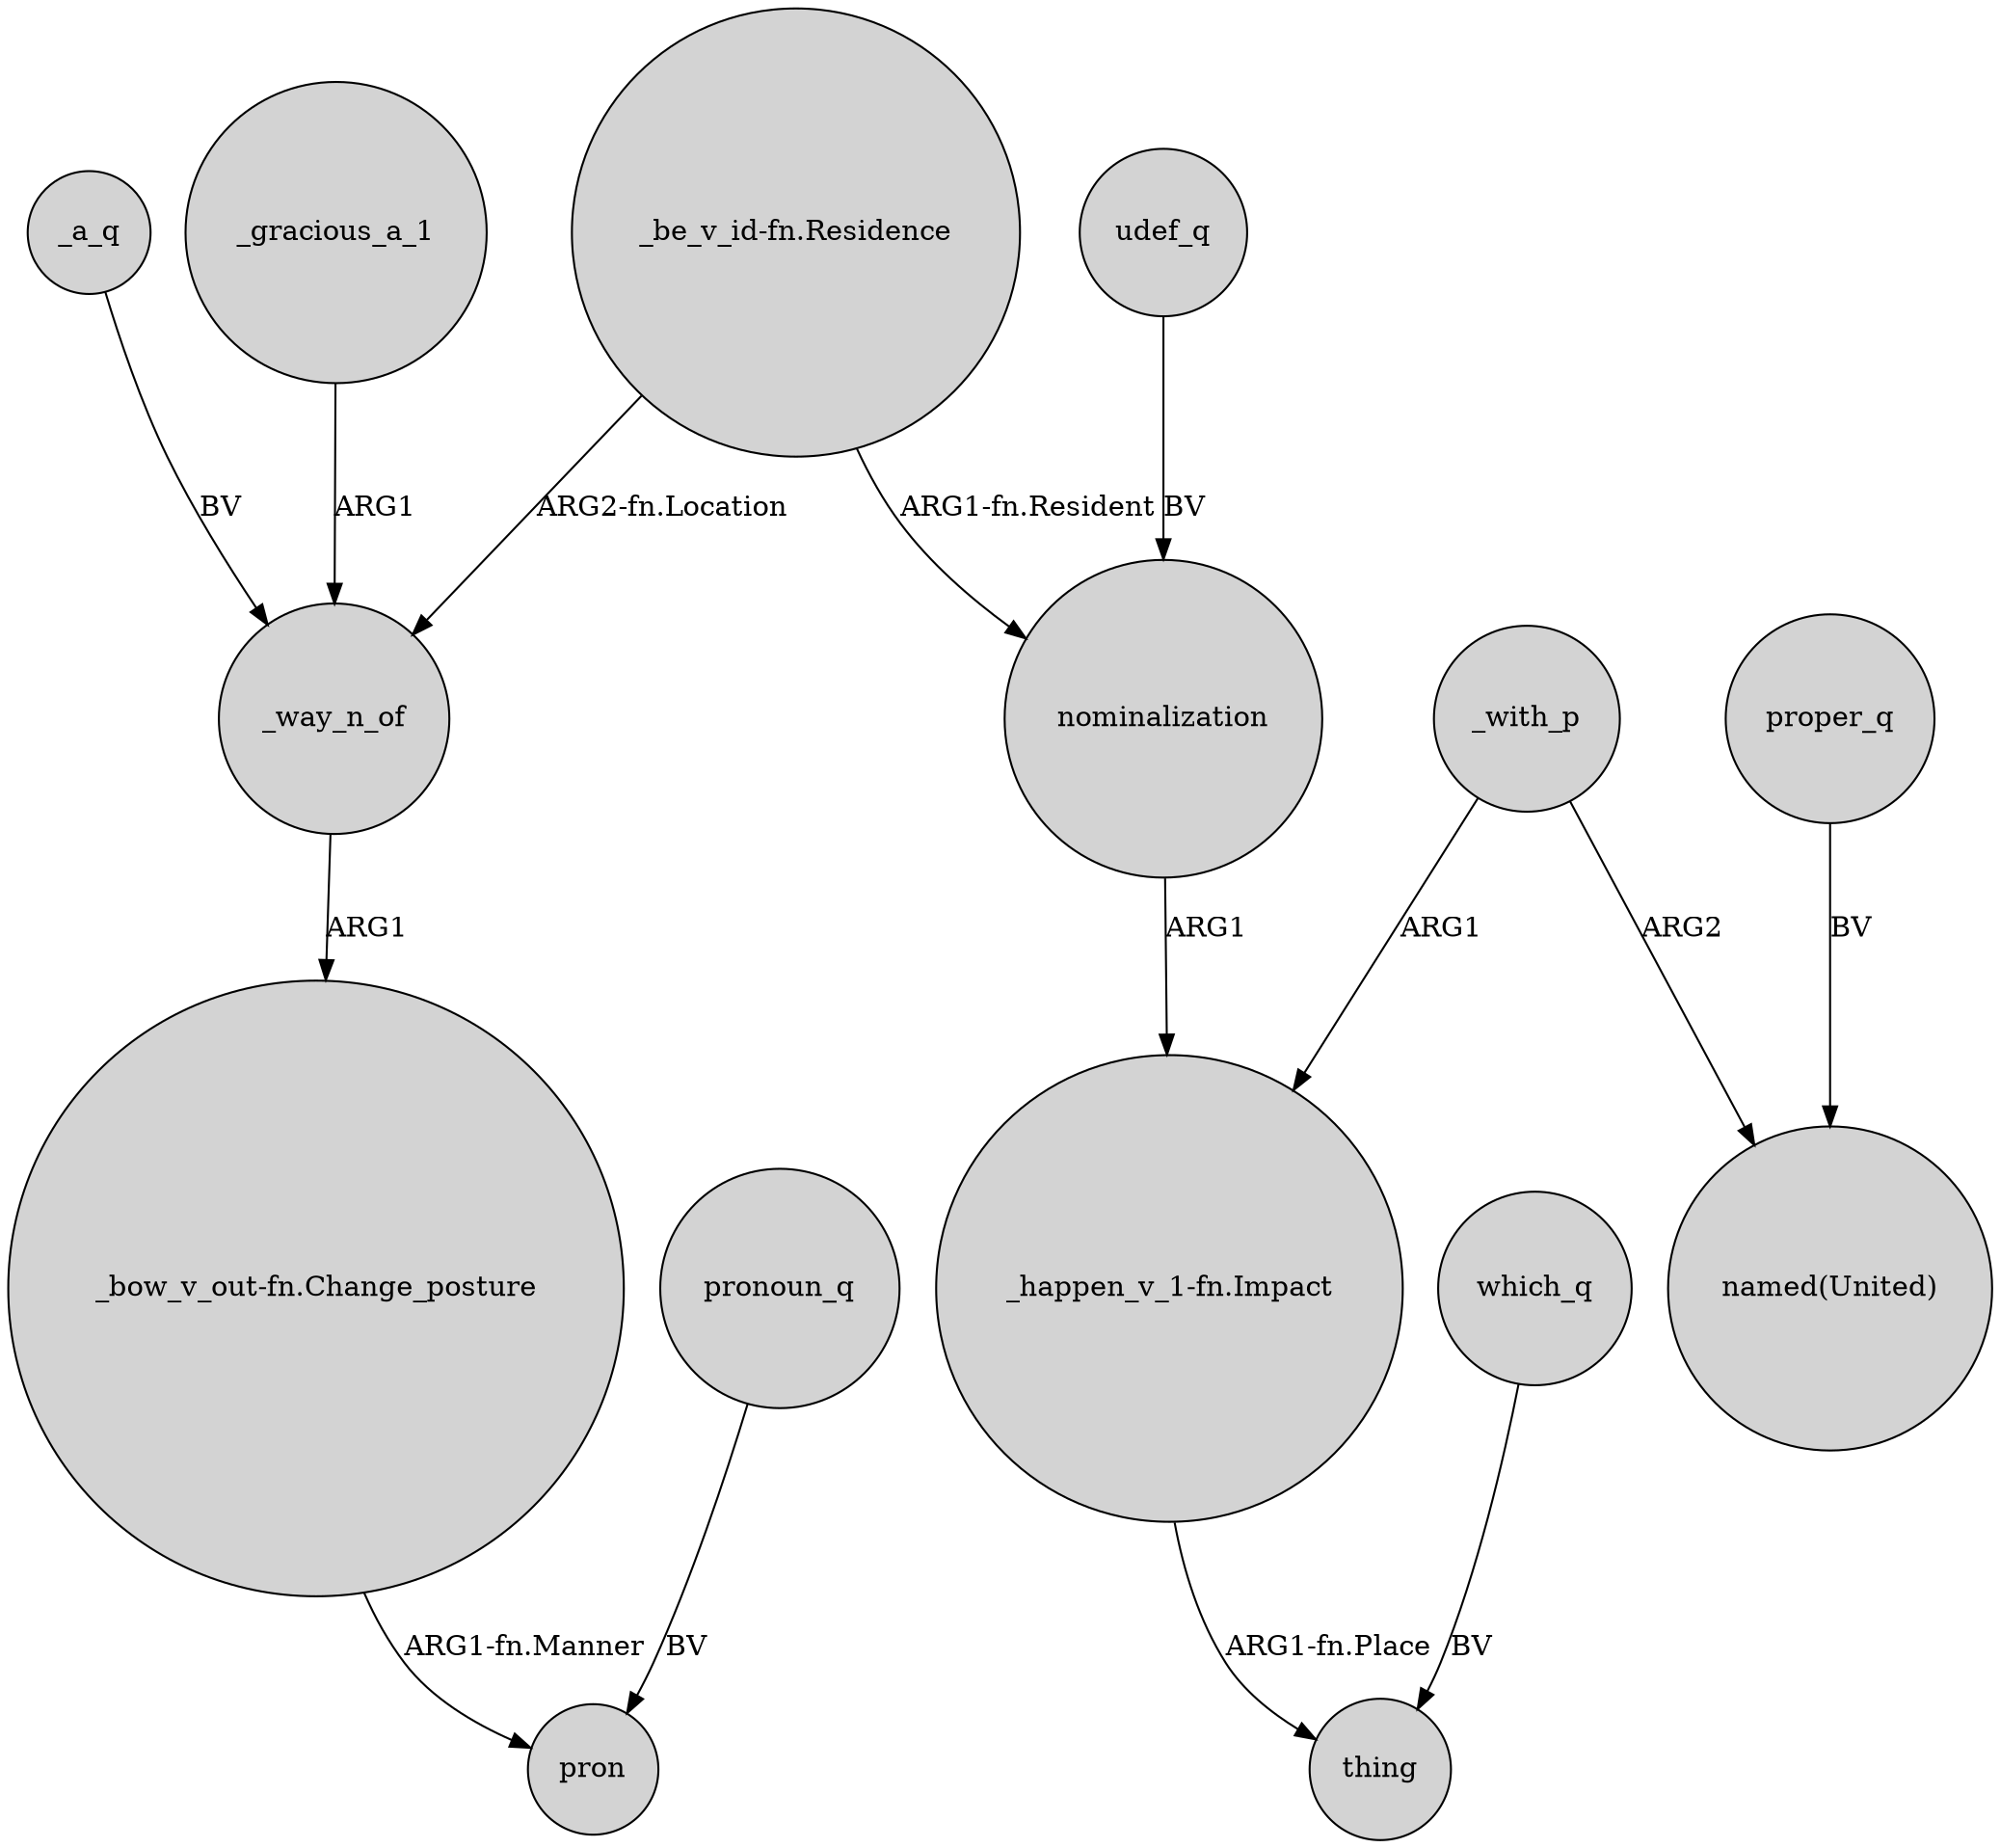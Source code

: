 digraph {
	node [shape=circle style=filled]
	_a_q -> _way_n_of [label=BV]
	"_bow_v_out-fn.Change_posture" -> pron [label="ARG1-fn.Manner"]
	which_q -> thing [label=BV]
	_with_p -> "named(United)" [label=ARG2]
	_with_p -> "_happen_v_1-fn.Impact" [label=ARG1]
	_way_n_of -> "_bow_v_out-fn.Change_posture" [label=ARG1]
	proper_q -> "named(United)" [label=BV]
	"_be_v_id-fn.Residence" -> _way_n_of [label="ARG2-fn.Location"]
	"_be_v_id-fn.Residence" -> nominalization [label="ARG1-fn.Resident"]
	_gracious_a_1 -> _way_n_of [label=ARG1]
	"_happen_v_1-fn.Impact" -> thing [label="ARG1-fn.Place"]
	pronoun_q -> pron [label=BV]
	nominalization -> "_happen_v_1-fn.Impact" [label=ARG1]
	udef_q -> nominalization [label=BV]
}
